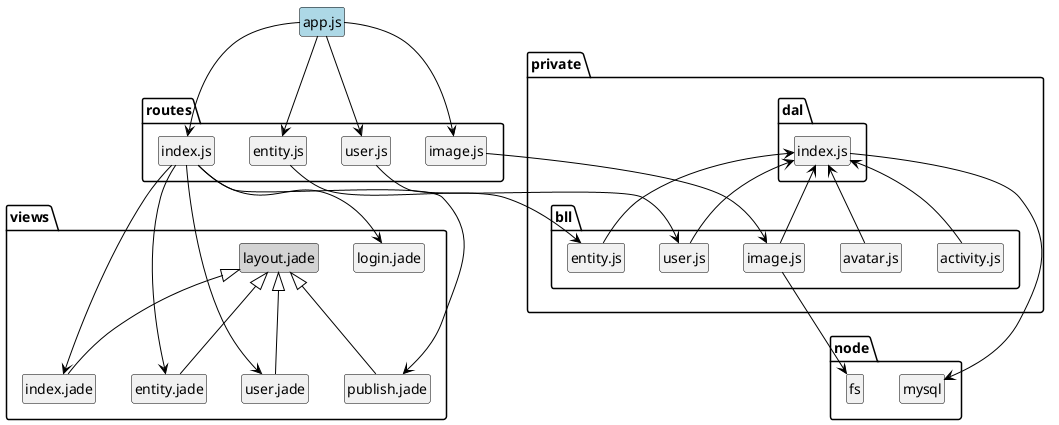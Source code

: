 @startuml

'skinparam monochrome true
'skinparam classBackgroundColor White
skinparam classArrowColor Black
skinparam classBorderColor Black
skinparam stereotypeCBackgroundColor Gray
hide members
hide circle

class app as "app.js" #LightBlue

namespace routes {
    class index as "index.js"
    class user as "user.js"
    class entity as "entity.js"
    class image as "image.js"
}

namespace views {
    class index as "index.jade"
    class entity as "entity.jade"
    class user as "user.jade"
    class login as "login.jade"
    class publish as "publish.jade"
    class layout as "layout.jade" #LightGray
    layout <|-- index
    layout <|-- entity
    layout <|-- user
    layout <|-- publish
}

namespace private.bll {
    class entity as "entity.js"
    class user as "user.js"
    class image as "image.js"
    class avatar as "avatar.js"
    class activity as "activity.js"
}

namespace private.dal {
    class index as "index.js"
}

app --> routes.index
app --> routes.entity
app --> routes.user
app --> routes.image

routes.index --> views.index
routes.index --> views.entity
routes.index --> views.user
routes.index --> views.publish
routes.index --> views.login

routes.user --> private.bll.user
routes.entity --> private.bll.entity
routes.image --> private.bll.image

private.dal.index <-d- private.bll.user
private.dal.index <-d- private.bll.entity
private.dal.index <-d- private.bll.image
private.dal.index <-d- private.bll.avatar
private.dal.index <-d- private.bll.activity

private.bll.image --> node.fs

private.dal.index --> node.mysql

@enduml
